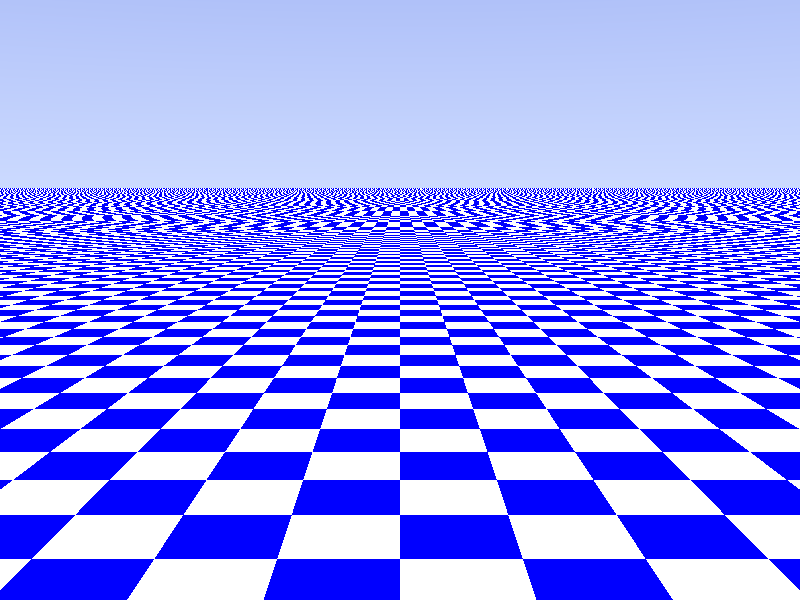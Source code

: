 // Persistence of Vision Ray Tracer Scene Description File
// File: ?.pov
// Vers: 3.6
// Desc: Checkered Floor Example
// Date: mm/dd/yy
// Auth: ?
//

#version 3.6;

#include "colors.inc"

global_settings {
  assumed_gamma 1.0
  max_trace_level 5
}

// ----------------------------------------

camera {
  location  <0.0, 0.5, -4.0>
  direction 1.5*z
  right     x*image_width/image_height
  look_at   <0.0, 0.0,  0.0>
}

sky_sphere {
  pigment {
    gradient y
    color_map {
      [0.0 rgb <0.6,0.7,1.0>]
      [0.7 rgb <0.0,0.1,0.8>]
    }
  }
}

light_source {
  <0, 0, 0>            // light's position (translated below)
  color rgb <1, 1, 1>  // light's color
  translate <-30, 30, -30>
}

// ----------------------------------------

plane {               // checkered floor
  y, -1
  texture
  {
    pigment {
      checker
      color rgb 1
      color blue 1
      scale 0.5
    }
    finish{
      diffuse 0.8
      ambient 0.1
    }
  }
}

// create an Nth order infinite polynomial surface
// poly { N <a,b,c...> [sturm] }
// N = order of poly, M terms where M = (N+1)*(N+2)*(N+3)/6
poly {
  5, // order of polynomial (2...7)
  <
// x^5,        x^4y,       x^4z,       x^4,
   0,          0,          0,          0,
// x^3y^2,     x^3yz,      x^3y,       x^3z^2,
   0,          0,          0,          0,
// x^3z,       x^3,        x^2y^3,     x^2y^2z,
   0,          0,          0,          0,
// x^2y^2,     x^2yz^2,    x^2yz,      x^2y,
   0,          0,          0,          0,
// x^2z^3,     x^2z^2,     x^2z,       x^2,
   0,          0,          0,          0,
// xy^4,       xy^3z,      xy^3,       xy^2z^2,
   0,          0,          0,          0,
// xy^2z,      xy^2,       xyz^3,      xyz^2,
   0,          0,          0,          0,
// xyz,        xy,         xz^4,       xz^3,
   0,          0,          0,          0,
// xz^2,       xz,         x,          y^5,
   0,          0,          0,          0,
// y^4z,       y^4,        y^3z^2,     y^3z,
   0,          0,          0,          0,
// y^3,        y^2z^3,     y^2z^2,     y^2z,
   0,          0,          0,          0,
// y^2,        yz^4,       yz^3,       yz^2,
   0,          0,          0,          0,
// yz,         y,          z^5,        z^4,
   0,          0,          0,          0,
// z^3,        z^2,        z,          C           
   0,          0,          0,          0
  >
  sturm // optional, slower but reduces speckles
  texture {
    pigment {
      color rgb <0.8,0.8,1.0>
    }
    finish{
      diffuse 0.3
      ambient 0.0
      specular 0.6
      reflection {
        0.8
        metallic
      }
      conserve_energy
    }
  }
}

